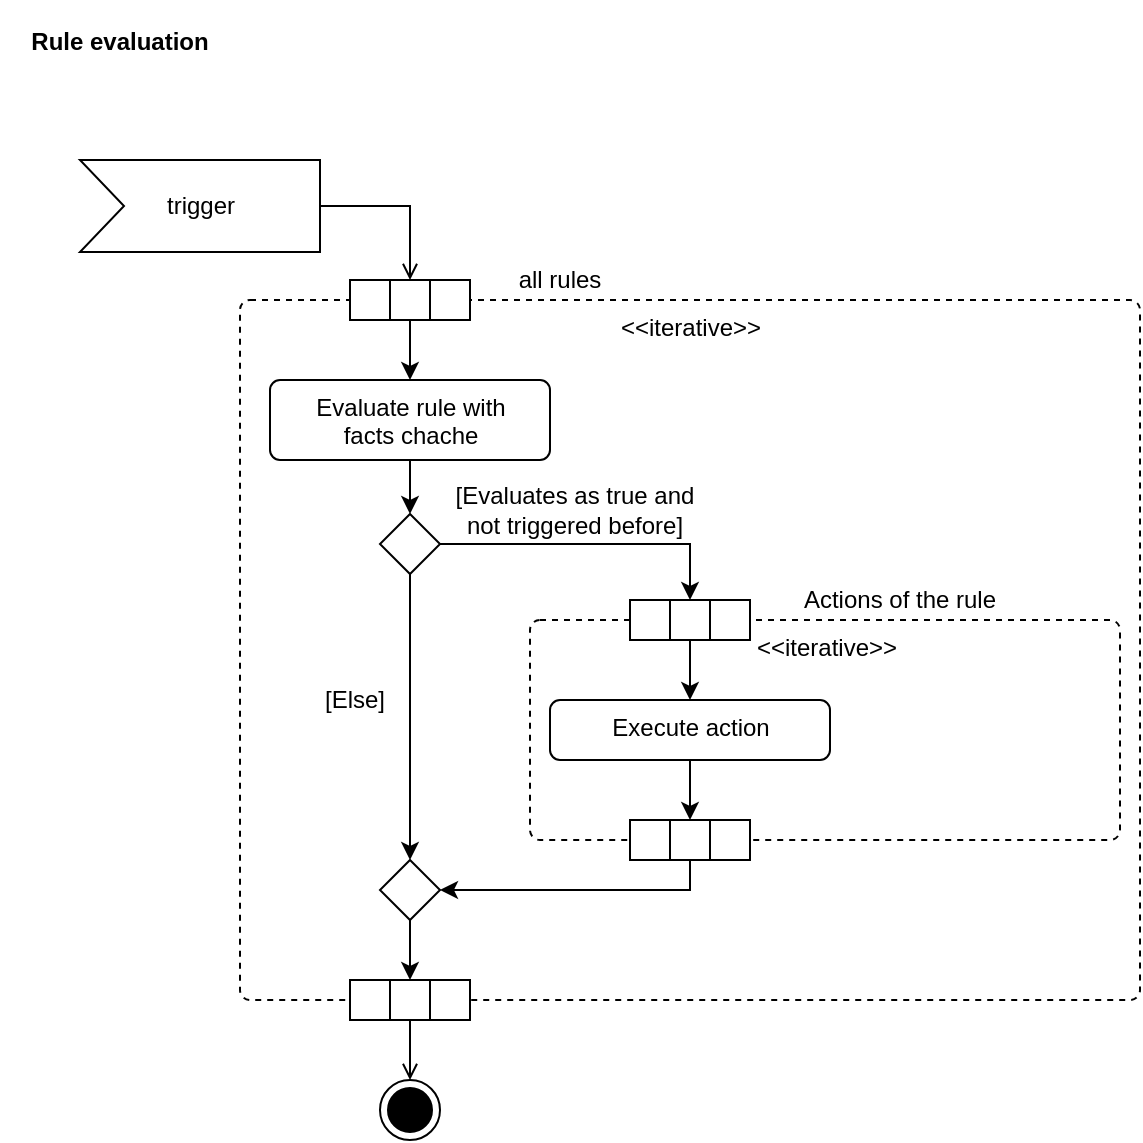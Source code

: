 <mxfile version="13.9.9" type="device"><diagram id="_HlGVEaqAZxdPshSwoPi" name="Seite-1"><mxGraphModel dx="1185" dy="685" grid="1" gridSize="10" guides="1" tooltips="1" connect="1" arrows="1" fold="1" page="1" pageScale="1" pageWidth="1169" pageHeight="827" math="0" shadow="0"><root><mxCell id="0"/><mxCell id="1" parent="0"/><mxCell id="-U1kOQq9TVPS98YcbkFf-1" value="Rule evaluation" style="text;align=center;fontStyle=1;verticalAlign=middle;spacingLeft=3;spacingRight=3;strokeColor=none;rotatable=0;points=[[0,0.5],[1,0.5]];portConstraint=eastwest;" parent="1" vertex="1"><mxGeometry width="120" height="40" as="geometry"/></mxCell><mxCell id="-U1kOQq9TVPS98YcbkFf-30" style="edgeStyle=none;rounded=0;orthogonalLoop=1;jettySize=auto;html=1;entryX=0.5;entryY=0;entryDx=0;entryDy=0;endArrow=open;endFill=0;exitX=0.5;exitY=1;exitDx=0;exitDy=0;" parent="1" source="BTUa0SAhkxaCNBkQl_uD-55" target="-U1kOQq9TVPS98YcbkFf-29" edge="1"><mxGeometry relative="1" as="geometry"><mxPoint x="205" y="630" as="sourcePoint"/></mxGeometry></mxCell><mxCell id="-U1kOQq9TVPS98YcbkFf-17" style="edgeStyle=orthogonalEdgeStyle;rounded=0;orthogonalLoop=1;jettySize=auto;html=1;entryX=0.5;entryY=0;entryDx=0;entryDy=0;endArrow=open;endFill=0;" parent="1" source="-U1kOQq9TVPS98YcbkFf-16" target="-U1kOQq9TVPS98YcbkFf-37" edge="1"><mxGeometry relative="1" as="geometry"><mxPoint x="360" y="170" as="targetPoint"/></mxGeometry></mxCell><mxCell id="-U1kOQq9TVPS98YcbkFf-16" value="trigger" style="html=1;shadow=0;dashed=0;align=center;verticalAlign=middle;shape=mxgraph.arrows2.arrow;dy=0;dx=0;notch=22;" parent="1" vertex="1"><mxGeometry x="40" y="80" width="120" height="46" as="geometry"/></mxCell><mxCell id="-U1kOQq9TVPS98YcbkFf-29" value="" style="ellipse;html=1;shape=endState;fillColor=#000000;strokeColor=#000000;" parent="1" vertex="1"><mxGeometry x="190" y="540" width="30" height="30" as="geometry"/></mxCell><mxCell id="-U1kOQq9TVPS98YcbkFf-34" value="&amp;lt;&amp;lt;iterative&amp;gt;&amp;gt;" style="html=1;align=center;verticalAlign=top;rounded=1;absoluteArcSize=1;arcSize=10;dashed=1;" parent="1" vertex="1"><mxGeometry x="120" y="150" width="450" height="350" as="geometry"/></mxCell><mxCell id="-U1kOQq9TVPS98YcbkFf-35" value="" style="group" parent="1" vertex="1" connectable="0"><mxGeometry x="175" y="140" width="60" height="20" as="geometry"/></mxCell><mxCell id="-U1kOQq9TVPS98YcbkFf-36" value="" style="rounded=0;whiteSpace=wrap;html=1;" parent="-U1kOQq9TVPS98YcbkFf-35" vertex="1"><mxGeometry width="20" height="20" as="geometry"/></mxCell><mxCell id="-U1kOQq9TVPS98YcbkFf-37" value="" style="rounded=0;whiteSpace=wrap;html=1;" parent="-U1kOQq9TVPS98YcbkFf-35" vertex="1"><mxGeometry x="20" width="20" height="20" as="geometry"/></mxCell><mxCell id="-U1kOQq9TVPS98YcbkFf-38" value="" style="rounded=0;whiteSpace=wrap;html=1;" parent="-U1kOQq9TVPS98YcbkFf-35" vertex="1"><mxGeometry x="40" width="20" height="20" as="geometry"/></mxCell><mxCell id="BTUa0SAhkxaCNBkQl_uD-1" value="&lt;div&gt;all rules&lt;/div&gt;" style="text;html=1;strokeColor=none;fillColor=none;align=center;verticalAlign=middle;whiteSpace=wrap;rounded=0;" parent="1" vertex="1"><mxGeometry x="235" y="130" width="90" height="20" as="geometry"/></mxCell><mxCell id="BTUa0SAhkxaCNBkQl_uD-16" style="edgeStyle=none;rounded=0;orthogonalLoop=1;jettySize=auto;html=1;entryX=0.5;entryY=0;entryDx=0;entryDy=0;" parent="1" source="-U1kOQq9TVPS98YcbkFf-37" target="BTUa0SAhkxaCNBkQl_uD-21" edge="1"><mxGeometry relative="1" as="geometry"><mxPoint x="205" y="30" as="targetPoint"/></mxGeometry></mxCell><mxCell id="BTUa0SAhkxaCNBkQl_uD-30" style="edgeStyle=none;rounded=0;orthogonalLoop=1;jettySize=auto;html=1;" parent="1" source="BTUa0SAhkxaCNBkQl_uD-21" target="BTUa0SAhkxaCNBkQl_uD-29" edge="1"><mxGeometry relative="1" as="geometry"/></mxCell><mxCell id="BTUa0SAhkxaCNBkQl_uD-21" value="Evaluate rule with&lt;br&gt;facts chache" style="html=1;align=center;verticalAlign=top;rounded=1;absoluteArcSize=1;arcSize=10;dashed=0;" parent="1" vertex="1"><mxGeometry x="135" y="190" width="140" height="40" as="geometry"/></mxCell><mxCell id="BTUa0SAhkxaCNBkQl_uD-32" style="edgeStyle=none;rounded=0;orthogonalLoop=1;jettySize=auto;html=1;" parent="1" source="BTUa0SAhkxaCNBkQl_uD-29" target="BTUa0SAhkxaCNBkQl_uD-31" edge="1"><mxGeometry relative="1" as="geometry"/></mxCell><mxCell id="BTUa0SAhkxaCNBkQl_uD-48" style="edgeStyle=orthogonalEdgeStyle;rounded=0;orthogonalLoop=1;jettySize=auto;html=1;exitX=1;exitY=0.5;exitDx=0;exitDy=0;" parent="1" source="BTUa0SAhkxaCNBkQl_uD-29" target="BTUa0SAhkxaCNBkQl_uD-42" edge="1"><mxGeometry relative="1" as="geometry"><mxPoint x="445" y="260" as="targetPoint"/><mxPoint x="375" y="240" as="sourcePoint"/></mxGeometry></mxCell><mxCell id="BTUa0SAhkxaCNBkQl_uD-29" value="" style="rhombus;" parent="1" vertex="1"><mxGeometry x="190" y="257" width="30" height="30" as="geometry"/></mxCell><mxCell id="BTUa0SAhkxaCNBkQl_uD-57" style="edgeStyle=none;rounded=0;orthogonalLoop=1;jettySize=auto;html=1;" parent="1" source="BTUa0SAhkxaCNBkQl_uD-31" target="BTUa0SAhkxaCNBkQl_uD-55" edge="1"><mxGeometry relative="1" as="geometry"/></mxCell><mxCell id="BTUa0SAhkxaCNBkQl_uD-31" value="" style="rhombus;" parent="1" vertex="1"><mxGeometry x="190" y="430" width="30" height="30" as="geometry"/></mxCell><mxCell id="BTUa0SAhkxaCNBkQl_uD-33" value="[Else]" style="text;html=1;strokeColor=none;fillColor=none;align=center;verticalAlign=middle;whiteSpace=wrap;rounded=0;" parent="1" vertex="1"><mxGeometry x="160" y="340" width="35" height="20" as="geometry"/></mxCell><mxCell id="BTUa0SAhkxaCNBkQl_uD-34" value="&amp;lt;&amp;lt;iterative&amp;gt;&amp;gt;" style="html=1;align=center;verticalAlign=top;rounded=1;absoluteArcSize=1;arcSize=10;dashed=1;" parent="1" vertex="1"><mxGeometry x="265" y="310" width="295" height="110" as="geometry"/></mxCell><mxCell id="BTUa0SAhkxaCNBkQl_uD-36" value="" style="group" parent="1" vertex="1" connectable="0"><mxGeometry x="315" y="410" width="60" height="20" as="geometry"/></mxCell><mxCell id="BTUa0SAhkxaCNBkQl_uD-37" value="" style="rounded=0;whiteSpace=wrap;html=1;" parent="BTUa0SAhkxaCNBkQl_uD-36" vertex="1"><mxGeometry width="20" height="20" as="geometry"/></mxCell><mxCell id="BTUa0SAhkxaCNBkQl_uD-38" value="" style="rounded=0;whiteSpace=wrap;html=1;" parent="BTUa0SAhkxaCNBkQl_uD-36" vertex="1"><mxGeometry x="20" width="20" height="20" as="geometry"/></mxCell><mxCell id="BTUa0SAhkxaCNBkQl_uD-39" value="" style="rounded=0;whiteSpace=wrap;html=1;" parent="BTUa0SAhkxaCNBkQl_uD-36" vertex="1"><mxGeometry x="40" width="20" height="20" as="geometry"/></mxCell><mxCell id="BTUa0SAhkxaCNBkQl_uD-40" value="" style="group" parent="1" vertex="1" connectable="0"><mxGeometry x="315" y="300" width="60" height="20" as="geometry"/></mxCell><mxCell id="BTUa0SAhkxaCNBkQl_uD-41" value="" style="rounded=0;whiteSpace=wrap;html=1;" parent="BTUa0SAhkxaCNBkQl_uD-40" vertex="1"><mxGeometry width="20" height="20" as="geometry"/></mxCell><mxCell id="BTUa0SAhkxaCNBkQl_uD-42" value="" style="rounded=0;whiteSpace=wrap;html=1;" parent="BTUa0SAhkxaCNBkQl_uD-40" vertex="1"><mxGeometry x="20" width="20" height="20" as="geometry"/></mxCell><mxCell id="BTUa0SAhkxaCNBkQl_uD-43" value="" style="rounded=0;whiteSpace=wrap;html=1;" parent="BTUa0SAhkxaCNBkQl_uD-40" vertex="1"><mxGeometry x="40" width="20" height="20" as="geometry"/></mxCell><mxCell id="BTUa0SAhkxaCNBkQl_uD-45" value="[Evaluates as true and &lt;br&gt;not triggered before]" style="text;html=1;strokeColor=none;fillColor=none;align=center;verticalAlign=middle;whiteSpace=wrap;rounded=0;" parent="1" vertex="1"><mxGeometry x="215" y="240" width="145" height="30" as="geometry"/></mxCell><mxCell id="BTUa0SAhkxaCNBkQl_uD-46" value="Actions of the rule" style="text;html=1;strokeColor=none;fillColor=none;align=center;verticalAlign=middle;whiteSpace=wrap;rounded=0;" parent="1" vertex="1"><mxGeometry x="385" y="290" width="130" height="20" as="geometry"/></mxCell><mxCell id="BTUa0SAhkxaCNBkQl_uD-51" style="edgeStyle=none;rounded=0;orthogonalLoop=1;jettySize=auto;html=1;" parent="1" source="BTUa0SAhkxaCNBkQl_uD-49" target="BTUa0SAhkxaCNBkQl_uD-38" edge="1"><mxGeometry relative="1" as="geometry"/></mxCell><mxCell id="BTUa0SAhkxaCNBkQl_uD-49" value="Execute action" style="html=1;align=center;verticalAlign=top;rounded=1;absoluteArcSize=1;arcSize=10;dashed=0;" parent="1" vertex="1"><mxGeometry x="275" y="350" width="140" height="30" as="geometry"/></mxCell><mxCell id="BTUa0SAhkxaCNBkQl_uD-50" style="edgeStyle=none;rounded=0;orthogonalLoop=1;jettySize=auto;html=1;entryX=0.5;entryY=0;entryDx=0;entryDy=0;" parent="1" source="BTUa0SAhkxaCNBkQl_uD-42" target="BTUa0SAhkxaCNBkQl_uD-49" edge="1"><mxGeometry relative="1" as="geometry"/></mxCell><mxCell id="BTUa0SAhkxaCNBkQl_uD-52" style="edgeStyle=orthogonalEdgeStyle;rounded=0;orthogonalLoop=1;jettySize=auto;html=1;" parent="1" source="BTUa0SAhkxaCNBkQl_uD-38" target="BTUa0SAhkxaCNBkQl_uD-31" edge="1"><mxGeometry relative="1" as="geometry"><Array as="points"><mxPoint x="345" y="445"/></Array></mxGeometry></mxCell><mxCell id="BTUa0SAhkxaCNBkQl_uD-53" value="" style="group" parent="1" vertex="1" connectable="0"><mxGeometry x="175" y="490" width="60" height="20" as="geometry"/></mxCell><mxCell id="BTUa0SAhkxaCNBkQl_uD-54" value="" style="rounded=0;whiteSpace=wrap;html=1;" parent="BTUa0SAhkxaCNBkQl_uD-53" vertex="1"><mxGeometry width="20" height="20" as="geometry"/></mxCell><mxCell id="BTUa0SAhkxaCNBkQl_uD-55" value="" style="rounded=0;whiteSpace=wrap;html=1;" parent="BTUa0SAhkxaCNBkQl_uD-53" vertex="1"><mxGeometry x="20" width="20" height="20" as="geometry"/></mxCell><mxCell id="BTUa0SAhkxaCNBkQl_uD-56" value="" style="rounded=0;whiteSpace=wrap;html=1;" parent="BTUa0SAhkxaCNBkQl_uD-53" vertex="1"><mxGeometry x="40" width="20" height="20" as="geometry"/></mxCell></root></mxGraphModel></diagram></mxfile>